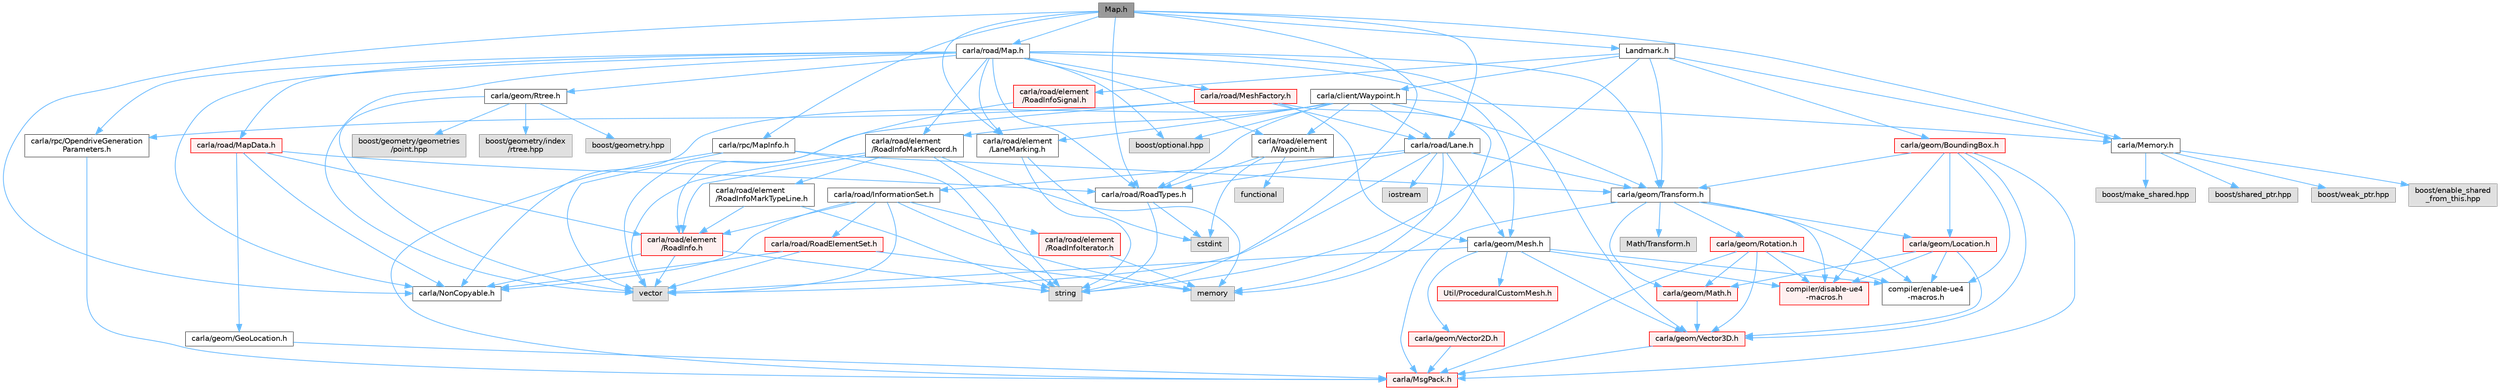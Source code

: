 digraph "Map.h"
{
 // INTERACTIVE_SVG=YES
 // LATEX_PDF_SIZE
  bgcolor="transparent";
  edge [fontname=Helvetica,fontsize=10,labelfontname=Helvetica,labelfontsize=10];
  node [fontname=Helvetica,fontsize=10,shape=box,height=0.2,width=0.4];
  Node1 [id="Node000001",label="Map.h",height=0.2,width=0.4,color="gray40", fillcolor="grey60", style="filled", fontcolor="black",tooltip=" "];
  Node1 -> Node2 [id="edge1_Node000001_Node000002",color="steelblue1",style="solid",tooltip=" "];
  Node2 [id="Node000002",label="carla/Memory.h",height=0.2,width=0.4,color="grey40", fillcolor="white", style="filled",URL="$de/d5c/Memory_8h.html",tooltip=" "];
  Node2 -> Node3 [id="edge2_Node000002_Node000003",color="steelblue1",style="solid",tooltip=" "];
  Node3 [id="Node000003",label="boost/enable_shared\l_from_this.hpp",height=0.2,width=0.4,color="grey60", fillcolor="#E0E0E0", style="filled",tooltip=" "];
  Node2 -> Node4 [id="edge3_Node000002_Node000004",color="steelblue1",style="solid",tooltip=" "];
  Node4 [id="Node000004",label="boost/make_shared.hpp",height=0.2,width=0.4,color="grey60", fillcolor="#E0E0E0", style="filled",tooltip=" "];
  Node2 -> Node5 [id="edge4_Node000002_Node000005",color="steelblue1",style="solid",tooltip=" "];
  Node5 [id="Node000005",label="boost/shared_ptr.hpp",height=0.2,width=0.4,color="grey60", fillcolor="#E0E0E0", style="filled",tooltip=" "];
  Node2 -> Node6 [id="edge5_Node000002_Node000006",color="steelblue1",style="solid",tooltip=" "];
  Node6 [id="Node000006",label="boost/weak_ptr.hpp",height=0.2,width=0.4,color="grey60", fillcolor="#E0E0E0", style="filled",tooltip=" "];
  Node1 -> Node7 [id="edge6_Node000001_Node000007",color="steelblue1",style="solid",tooltip=" "];
  Node7 [id="Node000007",label="carla/NonCopyable.h",height=0.2,width=0.4,color="grey40", fillcolor="white", style="filled",URL="$d4/dd8/LibCarla_2source_2carla_2NonCopyable_8h.html",tooltip=" "];
  Node1 -> Node8 [id="edge7_Node000001_Node000008",color="steelblue1",style="solid",tooltip=" "];
  Node8 [id="Node000008",label="carla/road/element\l/LaneMarking.h",height=0.2,width=0.4,color="grey40", fillcolor="white", style="filled",URL="$d5/d4c/LaneMarking_8h.html",tooltip=" "];
  Node8 -> Node9 [id="edge8_Node000008_Node000009",color="steelblue1",style="solid",tooltip=" "];
  Node9 [id="Node000009",label="cstdint",height=0.2,width=0.4,color="grey60", fillcolor="#E0E0E0", style="filled",tooltip=" "];
  Node8 -> Node10 [id="edge9_Node000008_Node000010",color="steelblue1",style="solid",tooltip=" "];
  Node10 [id="Node000010",label="string",height=0.2,width=0.4,color="grey60", fillcolor="#E0E0E0", style="filled",tooltip=" "];
  Node1 -> Node11 [id="edge10_Node000001_Node000011",color="steelblue1",style="solid",tooltip=" "];
  Node11 [id="Node000011",label="carla/road/Lane.h",height=0.2,width=0.4,color="grey40", fillcolor="white", style="filled",URL="$d8/d27/Lane_8h.html",tooltip=" "];
  Node11 -> Node12 [id="edge11_Node000011_Node000012",color="steelblue1",style="solid",tooltip=" "];
  Node12 [id="Node000012",label="carla/geom/Mesh.h",height=0.2,width=0.4,color="grey40", fillcolor="white", style="filled",URL="$d9/d31/Mesh_8h.html",tooltip=" "];
  Node12 -> Node13 [id="edge12_Node000012_Node000013",color="steelblue1",style="solid",tooltip=" "];
  Node13 [id="Node000013",label="vector",height=0.2,width=0.4,color="grey60", fillcolor="#E0E0E0", style="filled",tooltip=" "];
  Node12 -> Node14 [id="edge13_Node000012_Node000014",color="steelblue1",style="solid",tooltip=" "];
  Node14 [id="Node000014",label="carla/geom/Vector3D.h",height=0.2,width=0.4,color="red", fillcolor="#FFF0F0", style="filled",URL="$de/d70/geom_2Vector3D_8h.html",tooltip=" "];
  Node14 -> Node15 [id="edge14_Node000014_Node000015",color="steelblue1",style="solid",tooltip=" "];
  Node15 [id="Node000015",label="carla/MsgPack.h",height=0.2,width=0.4,color="red", fillcolor="#FFF0F0", style="filled",URL="$d9/d6f/MsgPack_8h.html",tooltip=" "];
  Node12 -> Node30 [id="edge15_Node000012_Node000030",color="steelblue1",style="solid",tooltip=" "];
  Node30 [id="Node000030",label="carla/geom/Vector2D.h",height=0.2,width=0.4,color="red", fillcolor="#FFF0F0", style="filled",URL="$d7/d26/geom_2Vector2D_8h.html",tooltip=" "];
  Node30 -> Node15 [id="edge16_Node000030_Node000015",color="steelblue1",style="solid",tooltip=" "];
  Node12 -> Node31 [id="edge17_Node000012_Node000031",color="steelblue1",style="solid",tooltip=" "];
  Node31 [id="Node000031",label="compiler/enable-ue4\l-macros.h",height=0.2,width=0.4,color="grey40", fillcolor="white", style="filled",URL="$d9/da2/enable-ue4-macros_8h.html",tooltip=" "];
  Node12 -> Node32 [id="edge18_Node000012_Node000032",color="steelblue1",style="solid",tooltip=" "];
  Node32 [id="Node000032",label="Util/ProceduralCustomMesh.h",height=0.2,width=0.4,color="red", fillcolor="#FFF0F0", style="filled",URL="$d5/d30/ProceduralCustomMesh_8h.html",tooltip=" "];
  Node12 -> Node34 [id="edge19_Node000012_Node000034",color="steelblue1",style="solid",tooltip=" "];
  Node34 [id="Node000034",label="compiler/disable-ue4\l-macros.h",height=0.2,width=0.4,color="red", fillcolor="#FFF0F0", style="filled",URL="$d2/d02/disable-ue4-macros_8h.html",tooltip=" "];
  Node11 -> Node39 [id="edge20_Node000011_Node000039",color="steelblue1",style="solid",tooltip=" "];
  Node39 [id="Node000039",label="carla/geom/Transform.h",height=0.2,width=0.4,color="grey40", fillcolor="white", style="filled",URL="$de/d17/geom_2Transform_8h.html",tooltip=" "];
  Node39 -> Node15 [id="edge21_Node000039_Node000015",color="steelblue1",style="solid",tooltip=" "];
  Node39 -> Node40 [id="edge22_Node000039_Node000040",color="steelblue1",style="solid",tooltip=" "];
  Node40 [id="Node000040",label="carla/geom/Location.h",height=0.2,width=0.4,color="red", fillcolor="#FFF0F0", style="filled",URL="$d9/d8b/geom_2Location_8h.html",tooltip=" "];
  Node40 -> Node14 [id="edge23_Node000040_Node000014",color="steelblue1",style="solid",tooltip=" "];
  Node40 -> Node42 [id="edge24_Node000040_Node000042",color="steelblue1",style="solid",tooltip=" "];
  Node42 [id="Node000042",label="carla/geom/Math.h",height=0.2,width=0.4,color="red", fillcolor="#FFF0F0", style="filled",URL="$db/d8a/Math_8h.html",tooltip=" "];
  Node42 -> Node14 [id="edge25_Node000042_Node000014",color="steelblue1",style="solid",tooltip=" "];
  Node40 -> Node31 [id="edge26_Node000040_Node000031",color="steelblue1",style="solid",tooltip=" "];
  Node40 -> Node34 [id="edge27_Node000040_Node000034",color="steelblue1",style="solid",tooltip=" "];
  Node39 -> Node42 [id="edge28_Node000039_Node000042",color="steelblue1",style="solid",tooltip=" "];
  Node39 -> Node45 [id="edge29_Node000039_Node000045",color="steelblue1",style="solid",tooltip=" "];
  Node45 [id="Node000045",label="carla/geom/Rotation.h",height=0.2,width=0.4,color="red", fillcolor="#FFF0F0", style="filled",URL="$d0/d8f/Rotation_8h.html",tooltip=" "];
  Node45 -> Node15 [id="edge30_Node000045_Node000015",color="steelblue1",style="solid",tooltip=" "];
  Node45 -> Node42 [id="edge31_Node000045_Node000042",color="steelblue1",style="solid",tooltip=" "];
  Node45 -> Node14 [id="edge32_Node000045_Node000014",color="steelblue1",style="solid",tooltip=" "];
  Node45 -> Node31 [id="edge33_Node000045_Node000031",color="steelblue1",style="solid",tooltip=" "];
  Node45 -> Node34 [id="edge34_Node000045_Node000034",color="steelblue1",style="solid",tooltip=" "];
  Node39 -> Node31 [id="edge35_Node000039_Node000031",color="steelblue1",style="solid",tooltip=" "];
  Node39 -> Node47 [id="edge36_Node000039_Node000047",color="steelblue1",style="solid",tooltip=" "];
  Node47 [id="Node000047",label="Math/Transform.h",height=0.2,width=0.4,color="grey60", fillcolor="#E0E0E0", style="filled",tooltip=" "];
  Node39 -> Node34 [id="edge37_Node000039_Node000034",color="steelblue1",style="solid",tooltip=" "];
  Node11 -> Node48 [id="edge38_Node000011_Node000048",color="steelblue1",style="solid",tooltip=" "];
  Node48 [id="Node000048",label="carla/road/InformationSet.h",height=0.2,width=0.4,color="grey40", fillcolor="white", style="filled",URL="$d2/d56/InformationSet_8h.html",tooltip=" "];
  Node48 -> Node7 [id="edge39_Node000048_Node000007",color="steelblue1",style="solid",tooltip=" "];
  Node48 -> Node49 [id="edge40_Node000048_Node000049",color="steelblue1",style="solid",tooltip=" "];
  Node49 [id="Node000049",label="carla/road/RoadElementSet.h",height=0.2,width=0.4,color="red", fillcolor="#FFF0F0", style="filled",URL="$d3/d81/RoadElementSet_8h.html",tooltip=" "];
  Node49 -> Node7 [id="edge41_Node000049_Node000007",color="steelblue1",style="solid",tooltip=" "];
  Node49 -> Node26 [id="edge42_Node000049_Node000026",color="steelblue1",style="solid",tooltip=" "];
  Node26 [id="Node000026",label="memory",height=0.2,width=0.4,color="grey60", fillcolor="#E0E0E0", style="filled",tooltip=" "];
  Node49 -> Node13 [id="edge43_Node000049_Node000013",color="steelblue1",style="solid",tooltip=" "];
  Node48 -> Node53 [id="edge44_Node000048_Node000053",color="steelblue1",style="solid",tooltip=" "];
  Node53 [id="Node000053",label="carla/road/element\l/RoadInfo.h",height=0.2,width=0.4,color="red", fillcolor="#FFF0F0", style="filled",URL="$de/d3a/RoadInfo_8h.html",tooltip=" "];
  Node53 -> Node7 [id="edge45_Node000053_Node000007",color="steelblue1",style="solid",tooltip=" "];
  Node53 -> Node10 [id="edge46_Node000053_Node000010",color="steelblue1",style="solid",tooltip=" "];
  Node53 -> Node13 [id="edge47_Node000053_Node000013",color="steelblue1",style="solid",tooltip=" "];
  Node48 -> Node56 [id="edge48_Node000048_Node000056",color="steelblue1",style="solid",tooltip=" "];
  Node56 [id="Node000056",label="carla/road/element\l/RoadInfoIterator.h",height=0.2,width=0.4,color="red", fillcolor="#FFF0F0", style="filled",URL="$df/d24/RoadInfoIterator_8h.html",tooltip=" "];
  Node56 -> Node26 [id="edge49_Node000056_Node000026",color="steelblue1",style="solid",tooltip=" "];
  Node48 -> Node13 [id="edge50_Node000048_Node000013",color="steelblue1",style="solid",tooltip=" "];
  Node48 -> Node26 [id="edge51_Node000048_Node000026",color="steelblue1",style="solid",tooltip=" "];
  Node11 -> Node57 [id="edge52_Node000011_Node000057",color="steelblue1",style="solid",tooltip=" "];
  Node57 [id="Node000057",label="carla/road/RoadTypes.h",height=0.2,width=0.4,color="grey40", fillcolor="white", style="filled",URL="$d6/dbb/RoadTypes_8h.html",tooltip=" "];
  Node57 -> Node9 [id="edge53_Node000057_Node000009",color="steelblue1",style="solid",tooltip=" "];
  Node57 -> Node10 [id="edge54_Node000057_Node000010",color="steelblue1",style="solid",tooltip=" "];
  Node11 -> Node13 [id="edge55_Node000011_Node000013",color="steelblue1",style="solid",tooltip=" "];
  Node11 -> Node23 [id="edge56_Node000011_Node000023",color="steelblue1",style="solid",tooltip=" "];
  Node23 [id="Node000023",label="iostream",height=0.2,width=0.4,color="grey60", fillcolor="#E0E0E0", style="filled",tooltip=" "];
  Node11 -> Node26 [id="edge57_Node000011_Node000026",color="steelblue1",style="solid",tooltip=" "];
  Node1 -> Node58 [id="edge58_Node000001_Node000058",color="steelblue1",style="solid",tooltip=" "];
  Node58 [id="Node000058",label="carla/road/Map.h",height=0.2,width=0.4,color="grey40", fillcolor="white", style="filled",URL="$df/d64/road_2Map_8h.html",tooltip=" "];
  Node58 -> Node12 [id="edge59_Node000058_Node000012",color="steelblue1",style="solid",tooltip=" "];
  Node58 -> Node59 [id="edge60_Node000058_Node000059",color="steelblue1",style="solid",tooltip=" "];
  Node59 [id="Node000059",label="carla/geom/Rtree.h",height=0.2,width=0.4,color="grey40", fillcolor="white", style="filled",URL="$d5/d30/Rtree_8h.html",tooltip=" "];
  Node59 -> Node13 [id="edge61_Node000059_Node000013",color="steelblue1",style="solid",tooltip=" "];
  Node59 -> Node60 [id="edge62_Node000059_Node000060",color="steelblue1",style="solid",tooltip=" "];
  Node60 [id="Node000060",label="boost/geometry.hpp",height=0.2,width=0.4,color="grey60", fillcolor="#E0E0E0", style="filled",tooltip=" "];
  Node59 -> Node61 [id="edge63_Node000059_Node000061",color="steelblue1",style="solid",tooltip=" "];
  Node61 [id="Node000061",label="boost/geometry/geometries\l/point.hpp",height=0.2,width=0.4,color="grey60", fillcolor="#E0E0E0", style="filled",tooltip=" "];
  Node59 -> Node62 [id="edge64_Node000059_Node000062",color="steelblue1",style="solid",tooltip=" "];
  Node62 [id="Node000062",label="boost/geometry/index\l/rtree.hpp",height=0.2,width=0.4,color="grey60", fillcolor="#E0E0E0", style="filled",tooltip=" "];
  Node58 -> Node39 [id="edge65_Node000058_Node000039",color="steelblue1",style="solid",tooltip=" "];
  Node58 -> Node7 [id="edge66_Node000058_Node000007",color="steelblue1",style="solid",tooltip=" "];
  Node58 -> Node8 [id="edge67_Node000058_Node000008",color="steelblue1",style="solid",tooltip=" "];
  Node58 -> Node63 [id="edge68_Node000058_Node000063",color="steelblue1",style="solid",tooltip=" "];
  Node63 [id="Node000063",label="carla/road/element\l/RoadInfoMarkRecord.h",height=0.2,width=0.4,color="grey40", fillcolor="white", style="filled",URL="$dd/d32/RoadInfoMarkRecord_8h.html",tooltip=" "];
  Node63 -> Node53 [id="edge69_Node000063_Node000053",color="steelblue1",style="solid",tooltip=" "];
  Node63 -> Node64 [id="edge70_Node000063_Node000064",color="steelblue1",style="solid",tooltip=" "];
  Node64 [id="Node000064",label="carla/road/element\l/RoadInfoMarkTypeLine.h",height=0.2,width=0.4,color="grey40", fillcolor="white", style="filled",URL="$da/d4f/RoadInfoMarkTypeLine_8h.html",tooltip=" "];
  Node64 -> Node53 [id="edge71_Node000064_Node000053",color="steelblue1",style="solid",tooltip=" "];
  Node64 -> Node10 [id="edge72_Node000064_Node000010",color="steelblue1",style="solid",tooltip=" "];
  Node63 -> Node10 [id="edge73_Node000063_Node000010",color="steelblue1",style="solid",tooltip=" "];
  Node63 -> Node13 [id="edge74_Node000063_Node000013",color="steelblue1",style="solid",tooltip=" "];
  Node63 -> Node26 [id="edge75_Node000063_Node000026",color="steelblue1",style="solid",tooltip=" "];
  Node58 -> Node65 [id="edge76_Node000058_Node000065",color="steelblue1",style="solid",tooltip=" "];
  Node65 [id="Node000065",label="carla/road/element\l/Waypoint.h",height=0.2,width=0.4,color="grey40", fillcolor="white", style="filled",URL="$d3/dbb/road_2element_2Waypoint_8h.html",tooltip=" "];
  Node65 -> Node57 [id="edge77_Node000065_Node000057",color="steelblue1",style="solid",tooltip=" "];
  Node65 -> Node9 [id="edge78_Node000065_Node000009",color="steelblue1",style="solid",tooltip=" "];
  Node65 -> Node66 [id="edge79_Node000065_Node000066",color="steelblue1",style="solid",tooltip=" "];
  Node66 [id="Node000066",label="functional",height=0.2,width=0.4,color="grey60", fillcolor="#E0E0E0", style="filled",tooltip=" "];
  Node58 -> Node67 [id="edge80_Node000058_Node000067",color="steelblue1",style="solid",tooltip=" "];
  Node67 [id="Node000067",label="carla/road/MapData.h",height=0.2,width=0.4,color="red", fillcolor="#FFF0F0", style="filled",URL="$d5/db7/MapData_8h.html",tooltip=" "];
  Node67 -> Node68 [id="edge81_Node000067_Node000068",color="steelblue1",style="solid",tooltip=" "];
  Node68 [id="Node000068",label="carla/geom/GeoLocation.h",height=0.2,width=0.4,color="grey40", fillcolor="white", style="filled",URL="$d7/d86/GeoLocation_8h.html",tooltip=" "];
  Node68 -> Node15 [id="edge82_Node000068_Node000015",color="steelblue1",style="solid",tooltip=" "];
  Node67 -> Node7 [id="edge83_Node000067_Node000007",color="steelblue1",style="solid",tooltip=" "];
  Node67 -> Node53 [id="edge84_Node000067_Node000053",color="steelblue1",style="solid",tooltip=" "];
  Node67 -> Node57 [id="edge85_Node000067_Node000057",color="steelblue1",style="solid",tooltip=" "];
  Node58 -> Node57 [id="edge86_Node000058_Node000057",color="steelblue1",style="solid",tooltip=" "];
  Node58 -> Node87 [id="edge87_Node000058_Node000087",color="steelblue1",style="solid",tooltip=" "];
  Node87 [id="Node000087",label="carla/road/MeshFactory.h",height=0.2,width=0.4,color="red", fillcolor="#FFF0F0", style="filled",URL="$d9/d87/MeshFactory_8h.html",tooltip=" "];
  Node87 -> Node26 [id="edge88_Node000087_Node000026",color="steelblue1",style="solid",tooltip=" "];
  Node87 -> Node13 [id="edge89_Node000087_Node000013",color="steelblue1",style="solid",tooltip=" "];
  Node87 -> Node12 [id="edge90_Node000087_Node000012",color="steelblue1",style="solid",tooltip=" "];
  Node87 -> Node11 [id="edge91_Node000087_Node000011",color="steelblue1",style="solid",tooltip=" "];
  Node87 -> Node88 [id="edge92_Node000087_Node000088",color="steelblue1",style="solid",tooltip=" "];
  Node88 [id="Node000088",label="carla/rpc/OpendriveGeneration\lParameters.h",height=0.2,width=0.4,color="grey40", fillcolor="white", style="filled",URL="$d9/d3b/OpendriveGenerationParameters_8h.html",tooltip=" "];
  Node88 -> Node15 [id="edge93_Node000088_Node000015",color="steelblue1",style="solid",tooltip=" "];
  Node58 -> Node14 [id="edge94_Node000058_Node000014",color="steelblue1",style="solid",tooltip=" "];
  Node58 -> Node88 [id="edge95_Node000058_Node000088",color="steelblue1",style="solid",tooltip=" "];
  Node58 -> Node89 [id="edge96_Node000058_Node000089",color="steelblue1",style="solid",tooltip=" "];
  Node89 [id="Node000089",label="boost/optional.hpp",height=0.2,width=0.4,color="grey60", fillcolor="#E0E0E0", style="filled",tooltip=" "];
  Node58 -> Node13 [id="edge97_Node000058_Node000013",color="steelblue1",style="solid",tooltip=" "];
  Node1 -> Node57 [id="edge98_Node000001_Node000057",color="steelblue1",style="solid",tooltip=" "];
  Node1 -> Node90 [id="edge99_Node000001_Node000090",color="steelblue1",style="solid",tooltip=" "];
  Node90 [id="Node000090",label="carla/rpc/MapInfo.h",height=0.2,width=0.4,color="grey40", fillcolor="white", style="filled",URL="$d8/d5a/MapInfo_8h.html",tooltip=" "];
  Node90 -> Node15 [id="edge100_Node000090_Node000015",color="steelblue1",style="solid",tooltip=" "];
  Node90 -> Node39 [id="edge101_Node000090_Node000039",color="steelblue1",style="solid",tooltip=" "];
  Node90 -> Node10 [id="edge102_Node000090_Node000010",color="steelblue1",style="solid",tooltip=" "];
  Node90 -> Node13 [id="edge103_Node000090_Node000013",color="steelblue1",style="solid",tooltip=" "];
  Node1 -> Node91 [id="edge104_Node000001_Node000091",color="steelblue1",style="solid",tooltip=" "];
  Node91 [id="Node000091",label="Landmark.h",height=0.2,width=0.4,color="grey40", fillcolor="white", style="filled",URL="$db/d18/Landmark_8h.html",tooltip=" "];
  Node91 -> Node2 [id="edge105_Node000091_Node000002",color="steelblue1",style="solid",tooltip=" "];
  Node91 -> Node92 [id="edge106_Node000091_Node000092",color="steelblue1",style="solid",tooltip=" "];
  Node92 [id="Node000092",label="carla/client/Waypoint.h",height=0.2,width=0.4,color="grey40", fillcolor="white", style="filled",URL="$d0/d47/client_2Waypoint_8h.html",tooltip=" "];
  Node92 -> Node2 [id="edge107_Node000092_Node000002",color="steelblue1",style="solid",tooltip=" "];
  Node92 -> Node7 [id="edge108_Node000092_Node000007",color="steelblue1",style="solid",tooltip=" "];
  Node92 -> Node39 [id="edge109_Node000092_Node000039",color="steelblue1",style="solid",tooltip=" "];
  Node92 -> Node8 [id="edge110_Node000092_Node000008",color="steelblue1",style="solid",tooltip=" "];
  Node92 -> Node63 [id="edge111_Node000092_Node000063",color="steelblue1",style="solid",tooltip=" "];
  Node92 -> Node65 [id="edge112_Node000092_Node000065",color="steelblue1",style="solid",tooltip=" "];
  Node92 -> Node11 [id="edge113_Node000092_Node000011",color="steelblue1",style="solid",tooltip=" "];
  Node92 -> Node57 [id="edge114_Node000092_Node000057",color="steelblue1",style="solid",tooltip=" "];
  Node92 -> Node89 [id="edge115_Node000092_Node000089",color="steelblue1",style="solid",tooltip=" "];
  Node91 -> Node39 [id="edge116_Node000091_Node000039",color="steelblue1",style="solid",tooltip=" "];
  Node91 -> Node74 [id="edge117_Node000091_Node000074",color="steelblue1",style="solid",tooltip=" "];
  Node74 [id="Node000074",label="carla/geom/BoundingBox.h",height=0.2,width=0.4,color="red", fillcolor="#FFF0F0", style="filled",URL="$d2/dfe/LibCarla_2source_2carla_2geom_2BoundingBox_8h.html",tooltip=" "];
  Node74 -> Node15 [id="edge118_Node000074_Node000015",color="steelblue1",style="solid",tooltip=" "];
  Node74 -> Node39 [id="edge119_Node000074_Node000039",color="steelblue1",style="solid",tooltip=" "];
  Node74 -> Node40 [id="edge120_Node000074_Node000040",color="steelblue1",style="solid",tooltip=" "];
  Node74 -> Node14 [id="edge121_Node000074_Node000014",color="steelblue1",style="solid",tooltip=" "];
  Node74 -> Node31 [id="edge122_Node000074_Node000031",color="steelblue1",style="solid",tooltip=" "];
  Node74 -> Node34 [id="edge123_Node000074_Node000034",color="steelblue1",style="solid",tooltip=" "];
  Node91 -> Node93 [id="edge124_Node000091_Node000093",color="steelblue1",style="solid",tooltip=" "];
  Node93 [id="Node000093",label="carla/road/element\l/RoadInfoSignal.h",height=0.2,width=0.4,color="red", fillcolor="#FFF0F0", style="filled",URL="$d1/d1d/RoadInfoSignal_8h.html",tooltip=" "];
  Node93 -> Node53 [id="edge125_Node000093_Node000053",color="steelblue1",style="solid",tooltip=" "];
  Node91 -> Node10 [id="edge126_Node000091_Node000010",color="steelblue1",style="solid",tooltip=" "];
  Node1 -> Node10 [id="edge127_Node000001_Node000010",color="steelblue1",style="solid",tooltip=" "];
}
